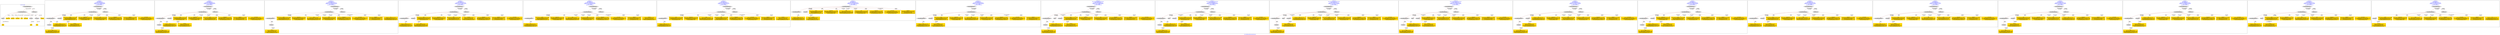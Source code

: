 digraph n0 {
fontcolor="blue"
remincross="true"
label="s14-s-california-african-american.json"
subgraph cluster_0 {
label="1-correct model"
n2[style="filled",color="white",fillcolor="lightgray",label="CulturalHeritageObject1"];
n3[style="filled",color="white",fillcolor="lightgray",label="Person1"];
n4[shape="plaintext",style="filled",fillcolor="gold",label="dimensions"];
n5[shape="plaintext",style="filled",fillcolor="gold",label="technique"];
n6[shape="plaintext",style="filled",fillcolor="gold",label="provenance"];
n7[shape="plaintext",style="filled",fillcolor="gold",label="title"];
n8[shape="plaintext",style="filled",fillcolor="gold",label="accessionId"];
n9[style="filled",color="white",fillcolor="lightgray",label="Concept1"];
n10[style="filled",color="white",fillcolor="lightgray",label="Document1"];
n11[shape="plaintext",style="filled",fillcolor="gold",label="artist"];
n12[style="filled",color="white",fillcolor="lightgray",label="EuropeanaAggregation1"];
n13[style="filled",color="white",fillcolor="lightgray",label="WebResource1"];
n14[shape="plaintext",style="filled",fillcolor="gold",label="imageUrl"];
n15[shape="plaintext",style="filled",fillcolor="gold",label="type"];
n16[shape="plaintext",style="filled",fillcolor="gold",label="url"];
}
subgraph cluster_1 {
label="candidate 0\nlink coherence:1.0\nnode coherence:1.0\nconfidence:0.5071160948285628\nmapping score:0.576446105683595\ncost:13.99989\n-precision:0.43-recall:0.43"
n18[style="filled",color="white",fillcolor="lightgray",label="CulturalHeritageObject1"];
n19[style="filled",color="white",fillcolor="lightgray",label="CulturalHeritageObject2"];
n20[style="filled",color="white",fillcolor="lightgray",label="Document1"];
n21[style="filled",color="white",fillcolor="lightgray",label="Document2"];
n22[style="filled",color="white",fillcolor="lightgray",label="EuropeanaAggregation1"];
n23[style="filled",color="white",fillcolor="lightgray",label="WebResource1"];
n24[shape="plaintext",style="filled",fillcolor="gold",label="imageUrl\n[WebResource,classLink,0.58]\n[Document,classLink,0.405]\n[CulturalHeritageObject,description,0.012]\n[Person,nameOfThePerson,0.002]"];
n25[shape="plaintext",style="filled",fillcolor="gold",label="artist\n[CulturalHeritageObject,description,0.386]\n[CulturalHeritageObject,title,0.235]\n[Person,nameOfThePerson,0.203]\n[CulturalHeritageObject,provenance,0.176]"];
n26[shape="plaintext",style="filled",fillcolor="gold",label="provenance\n[CulturalHeritageObject,provenance,0.707]\n[CulturalHeritageObject,description,0.144]\n[CulturalHeritageObject,title,0.1]\n[Concept,prefLabel,0.049]"];
n27[shape="plaintext",style="filled",fillcolor="gold",label="url\n[WebResource,classLink,0.514]\n[CulturalHeritageObject,extent,0.219]\n[CulturalHeritageObject,description,0.163]\n[CulturalHeritageObject,title,0.105]"];
n28[shape="plaintext",style="filled",fillcolor="gold",label="accessionId\n[WebResource,classLink,0.941]\n[CulturalHeritageObject,accessionNumber,0.044]\n[CulturalHeritageObject,title,0.009]\n[Document,classLink,0.006]"];
n29[shape="plaintext",style="filled",fillcolor="gold",label="title\n[CulturalHeritageObject,description,0.495]\n[CulturalHeritageObject,title,0.303]\n[CulturalHeritageObject,provenance,0.106]\n[Concept,prefLabel,0.097]"];
n30[shape="plaintext",style="filled",fillcolor="gold",label="dimensions\n[CulturalHeritageObject,extent,0.692]\n[CulturalHeritageObject,description,0.174]\n[CulturalHeritageObject,provenance,0.084]\n[CulturalHeritageObject,title,0.05]"];
n31[shape="plaintext",style="filled",fillcolor="gold",label="type\n[Document,classLink,0.331]\n[CulturalHeritageObject,rightsHolder,0.293]\n[CulturalHeritageObject,provenance,0.205]\n[Person,biographicalInformation,0.172]"];
n32[shape="plaintext",style="filled",fillcolor="gold",label="technique\n[CulturalHeritageObject,medium,0.653]\n[CulturalHeritageObject,description,0.17]\n[Concept,prefLabel,0.09]\n[CulturalHeritageObject,provenance,0.087]"];
}
subgraph cluster_2 {
label="candidate 1\nlink coherence:1.0\nnode coherence:1.0\nconfidence:0.5026446943531295\nmapping score:0.5749556388584506\ncost:13.99989\n-precision:0.5-recall:0.5"
n34[style="filled",color="white",fillcolor="lightgray",label="CulturalHeritageObject1"];
n35[style="filled",color="white",fillcolor="lightgray",label="CulturalHeritageObject2"];
n36[style="filled",color="white",fillcolor="lightgray",label="Document1"];
n37[style="filled",color="white",fillcolor="lightgray",label="Document2"];
n38[style="filled",color="white",fillcolor="lightgray",label="EuropeanaAggregation1"];
n39[style="filled",color="white",fillcolor="lightgray",label="WebResource1"];
n40[shape="plaintext",style="filled",fillcolor="gold",label="imageUrl\n[WebResource,classLink,0.58]\n[Document,classLink,0.405]\n[CulturalHeritageObject,description,0.012]\n[Person,nameOfThePerson,0.002]"];
n41[shape="plaintext",style="filled",fillcolor="gold",label="title\n[CulturalHeritageObject,description,0.495]\n[CulturalHeritageObject,title,0.303]\n[CulturalHeritageObject,provenance,0.106]\n[Concept,prefLabel,0.097]"];
n42[shape="plaintext",style="filled",fillcolor="gold",label="provenance\n[CulturalHeritageObject,provenance,0.707]\n[CulturalHeritageObject,description,0.144]\n[CulturalHeritageObject,title,0.1]\n[Concept,prefLabel,0.049]"];
n43[shape="plaintext",style="filled",fillcolor="gold",label="url\n[WebResource,classLink,0.514]\n[CulturalHeritageObject,extent,0.219]\n[CulturalHeritageObject,description,0.163]\n[CulturalHeritageObject,title,0.105]"];
n44[shape="plaintext",style="filled",fillcolor="gold",label="accessionId\n[WebResource,classLink,0.941]\n[CulturalHeritageObject,accessionNumber,0.044]\n[CulturalHeritageObject,title,0.009]\n[Document,classLink,0.006]"];
n45[shape="plaintext",style="filled",fillcolor="gold",label="artist\n[CulturalHeritageObject,description,0.386]\n[CulturalHeritageObject,title,0.235]\n[Person,nameOfThePerson,0.203]\n[CulturalHeritageObject,provenance,0.176]"];
n46[shape="plaintext",style="filled",fillcolor="gold",label="dimensions\n[CulturalHeritageObject,extent,0.692]\n[CulturalHeritageObject,description,0.174]\n[CulturalHeritageObject,provenance,0.084]\n[CulturalHeritageObject,title,0.05]"];
n47[shape="plaintext",style="filled",fillcolor="gold",label="type\n[Document,classLink,0.331]\n[CulturalHeritageObject,rightsHolder,0.293]\n[CulturalHeritageObject,provenance,0.205]\n[Person,biographicalInformation,0.172]"];
n48[shape="plaintext",style="filled",fillcolor="gold",label="technique\n[CulturalHeritageObject,medium,0.653]\n[CulturalHeritageObject,description,0.17]\n[Concept,prefLabel,0.09]\n[CulturalHeritageObject,provenance,0.087]"];
}
subgraph cluster_3 {
label="candidate 10\nlink coherence:1.0\nnode coherence:1.0\nconfidence:0.43888124216940316\nmapping score:0.5907381918342455\ncost:12.99989\n-precision:0.46-recall:0.43"
n50[style="filled",color="white",fillcolor="lightgray",label="CulturalHeritageObject1"];
n51[style="filled",color="white",fillcolor="lightgray",label="CulturalHeritageObject2"];
n52[style="filled",color="white",fillcolor="lightgray",label="Document2"];
n53[style="filled",color="white",fillcolor="lightgray",label="EuropeanaAggregation1"];
n54[style="filled",color="white",fillcolor="lightgray",label="WebResource1"];
n55[shape="plaintext",style="filled",fillcolor="gold",label="artist\n[CulturalHeritageObject,description,0.386]\n[CulturalHeritageObject,title,0.235]\n[Person,nameOfThePerson,0.203]\n[CulturalHeritageObject,provenance,0.176]"];
n56[shape="plaintext",style="filled",fillcolor="gold",label="provenance\n[CulturalHeritageObject,provenance,0.707]\n[CulturalHeritageObject,description,0.144]\n[CulturalHeritageObject,title,0.1]\n[Concept,prefLabel,0.049]"];
n57[shape="plaintext",style="filled",fillcolor="gold",label="type\n[Document,classLink,0.331]\n[CulturalHeritageObject,rightsHolder,0.293]\n[CulturalHeritageObject,provenance,0.205]\n[Person,biographicalInformation,0.172]"];
n58[shape="plaintext",style="filled",fillcolor="gold",label="url\n[WebResource,classLink,0.514]\n[CulturalHeritageObject,extent,0.219]\n[CulturalHeritageObject,description,0.163]\n[CulturalHeritageObject,title,0.105]"];
n59[shape="plaintext",style="filled",fillcolor="gold",label="title\n[CulturalHeritageObject,description,0.495]\n[CulturalHeritageObject,title,0.303]\n[CulturalHeritageObject,provenance,0.106]\n[Concept,prefLabel,0.097]"];
n60[shape="plaintext",style="filled",fillcolor="gold",label="imageUrl\n[WebResource,classLink,0.58]\n[Document,classLink,0.405]\n[CulturalHeritageObject,description,0.012]\n[Person,nameOfThePerson,0.002]"];
n61[shape="plaintext",style="filled",fillcolor="gold",label="dimensions\n[CulturalHeritageObject,extent,0.692]\n[CulturalHeritageObject,description,0.174]\n[CulturalHeritageObject,provenance,0.084]\n[CulturalHeritageObject,title,0.05]"];
n62[shape="plaintext",style="filled",fillcolor="gold",label="accessionId\n[WebResource,classLink,0.941]\n[CulturalHeritageObject,accessionNumber,0.044]\n[CulturalHeritageObject,title,0.009]\n[Document,classLink,0.006]"];
n63[shape="plaintext",style="filled",fillcolor="gold",label="technique\n[CulturalHeritageObject,medium,0.653]\n[CulturalHeritageObject,description,0.17]\n[Concept,prefLabel,0.09]\n[CulturalHeritageObject,provenance,0.087]"];
}
subgraph cluster_4 {
label="candidate 11\nlink coherence:1.0\nnode coherence:1.0\nconfidence:0.4355793534260026\nmapping score:0.5711190437345935\ncost:12.99989\n-precision:0.54-recall:0.5"
n65[style="filled",color="white",fillcolor="lightgray",label="CulturalHeritageObject1"];
n66[style="filled",color="white",fillcolor="lightgray",label="CulturalHeritageObject2"];
n67[style="filled",color="white",fillcolor="lightgray",label="Document1"];
n68[style="filled",color="white",fillcolor="lightgray",label="EuropeanaAggregation1"];
n69[style="filled",color="white",fillcolor="lightgray",label="WebResource1"];
n70[shape="plaintext",style="filled",fillcolor="gold",label="title\n[CulturalHeritageObject,description,0.495]\n[CulturalHeritageObject,title,0.303]\n[CulturalHeritageObject,provenance,0.106]\n[Concept,prefLabel,0.097]"];
n71[shape="plaintext",style="filled",fillcolor="gold",label="type\n[Document,classLink,0.331]\n[CulturalHeritageObject,rightsHolder,0.293]\n[CulturalHeritageObject,provenance,0.205]\n[Person,biographicalInformation,0.172]"];
n72[shape="plaintext",style="filled",fillcolor="gold",label="provenance\n[CulturalHeritageObject,provenance,0.707]\n[CulturalHeritageObject,description,0.144]\n[CulturalHeritageObject,title,0.1]\n[Concept,prefLabel,0.049]"];
n73[shape="plaintext",style="filled",fillcolor="gold",label="artist\n[CulturalHeritageObject,description,0.386]\n[CulturalHeritageObject,title,0.235]\n[Person,nameOfThePerson,0.203]\n[CulturalHeritageObject,provenance,0.176]"];
n74[shape="plaintext",style="filled",fillcolor="gold",label="url\n[WebResource,classLink,0.514]\n[CulturalHeritageObject,extent,0.219]\n[CulturalHeritageObject,description,0.163]\n[CulturalHeritageObject,title,0.105]"];
n75[shape="plaintext",style="filled",fillcolor="gold",label="accessionId\n[WebResource,classLink,0.941]\n[CulturalHeritageObject,accessionNumber,0.044]\n[CulturalHeritageObject,title,0.009]\n[Document,classLink,0.006]"];
n76[shape="plaintext",style="filled",fillcolor="gold",label="imageUrl\n[WebResource,classLink,0.58]\n[Document,classLink,0.405]\n[CulturalHeritageObject,description,0.012]\n[Person,nameOfThePerson,0.002]"];
n77[shape="plaintext",style="filled",fillcolor="gold",label="dimensions\n[CulturalHeritageObject,extent,0.692]\n[CulturalHeritageObject,description,0.174]\n[CulturalHeritageObject,provenance,0.084]\n[CulturalHeritageObject,title,0.05]"];
n78[shape="plaintext",style="filled",fillcolor="gold",label="technique\n[CulturalHeritageObject,medium,0.653]\n[CulturalHeritageObject,description,0.17]\n[Concept,prefLabel,0.09]\n[CulturalHeritageObject,provenance,0.087]"];
}
subgraph cluster_5 {
label="candidate 12\nlink coherence:1.0\nnode coherence:1.0\nconfidence:0.4128814861594629\nmapping score:0.5820716064975987\ncost:11.99989\n-precision:0.58-recall:0.5"
n80[style="filled",color="white",fillcolor="lightgray",label="CulturalHeritageObject1"];
n81[style="filled",color="white",fillcolor="lightgray",label="CulturalHeritageObject2"];
n82[style="filled",color="white",fillcolor="lightgray",label="EuropeanaAggregation1"];
n83[style="filled",color="white",fillcolor="lightgray",label="WebResource1"];
n84[shape="plaintext",style="filled",fillcolor="gold",label="artist\n[CulturalHeritageObject,description,0.386]\n[CulturalHeritageObject,title,0.235]\n[Person,nameOfThePerson,0.203]\n[CulturalHeritageObject,provenance,0.176]"];
n85[shape="plaintext",style="filled",fillcolor="gold",label="provenance\n[CulturalHeritageObject,provenance,0.707]\n[CulturalHeritageObject,description,0.144]\n[CulturalHeritageObject,title,0.1]\n[Concept,prefLabel,0.049]"];
n86[shape="plaintext",style="filled",fillcolor="gold",label="type\n[Document,classLink,0.331]\n[CulturalHeritageObject,rightsHolder,0.293]\n[CulturalHeritageObject,provenance,0.205]\n[Person,biographicalInformation,0.172]"];
n87[shape="plaintext",style="filled",fillcolor="gold",label="url\n[WebResource,classLink,0.514]\n[CulturalHeritageObject,extent,0.219]\n[CulturalHeritageObject,description,0.163]\n[CulturalHeritageObject,title,0.105]"];
n88[shape="plaintext",style="filled",fillcolor="gold",label="imageUrl\n[WebResource,classLink,0.58]\n[Document,classLink,0.405]\n[CulturalHeritageObject,description,0.012]\n[Person,nameOfThePerson,0.002]"];
n89[shape="plaintext",style="filled",fillcolor="gold",label="title\n[CulturalHeritageObject,description,0.495]\n[CulturalHeritageObject,title,0.303]\n[CulturalHeritageObject,provenance,0.106]\n[Concept,prefLabel,0.097]"];
n90[shape="plaintext",style="filled",fillcolor="gold",label="dimensions\n[CulturalHeritageObject,extent,0.692]\n[CulturalHeritageObject,description,0.174]\n[CulturalHeritageObject,provenance,0.084]\n[CulturalHeritageObject,title,0.05]"];
n91[shape="plaintext",style="filled",fillcolor="gold",label="accessionId\n[WebResource,classLink,0.941]\n[CulturalHeritageObject,accessionNumber,0.044]\n[CulturalHeritageObject,title,0.009]\n[Document,classLink,0.006]"];
n92[shape="plaintext",style="filled",fillcolor="gold",label="technique\n[CulturalHeritageObject,medium,0.653]\n[CulturalHeritageObject,description,0.17]\n[Concept,prefLabel,0.09]\n[CulturalHeritageObject,provenance,0.087]"];
}
subgraph cluster_6 {
label="candidate 13\nlink coherence:1.0\nnode coherence:1.0\nconfidence:0.4084100856840297\nmapping score:0.5805811396724543\ncost:11.99989\n-precision:0.67-recall:0.57"
n94[style="filled",color="white",fillcolor="lightgray",label="CulturalHeritageObject1"];
n95[style="filled",color="white",fillcolor="lightgray",label="CulturalHeritageObject2"];
n96[style="filled",color="white",fillcolor="lightgray",label="EuropeanaAggregation1"];
n97[style="filled",color="white",fillcolor="lightgray",label="WebResource1"];
n98[shape="plaintext",style="filled",fillcolor="gold",label="title\n[CulturalHeritageObject,description,0.495]\n[CulturalHeritageObject,title,0.303]\n[CulturalHeritageObject,provenance,0.106]\n[Concept,prefLabel,0.097]"];
n99[shape="plaintext",style="filled",fillcolor="gold",label="provenance\n[CulturalHeritageObject,provenance,0.707]\n[CulturalHeritageObject,description,0.144]\n[CulturalHeritageObject,title,0.1]\n[Concept,prefLabel,0.049]"];
n100[shape="plaintext",style="filled",fillcolor="gold",label="type\n[Document,classLink,0.331]\n[CulturalHeritageObject,rightsHolder,0.293]\n[CulturalHeritageObject,provenance,0.205]\n[Person,biographicalInformation,0.172]"];
n101[shape="plaintext",style="filled",fillcolor="gold",label="url\n[WebResource,classLink,0.514]\n[CulturalHeritageObject,extent,0.219]\n[CulturalHeritageObject,description,0.163]\n[CulturalHeritageObject,title,0.105]"];
n102[shape="plaintext",style="filled",fillcolor="gold",label="imageUrl\n[WebResource,classLink,0.58]\n[Document,classLink,0.405]\n[CulturalHeritageObject,description,0.012]\n[Person,nameOfThePerson,0.002]"];
n103[shape="plaintext",style="filled",fillcolor="gold",label="artist\n[CulturalHeritageObject,description,0.386]\n[CulturalHeritageObject,title,0.235]\n[Person,nameOfThePerson,0.203]\n[CulturalHeritageObject,provenance,0.176]"];
n104[shape="plaintext",style="filled",fillcolor="gold",label="dimensions\n[CulturalHeritageObject,extent,0.692]\n[CulturalHeritageObject,description,0.174]\n[CulturalHeritageObject,provenance,0.084]\n[CulturalHeritageObject,title,0.05]"];
n105[shape="plaintext",style="filled",fillcolor="gold",label="accessionId\n[WebResource,classLink,0.941]\n[CulturalHeritageObject,accessionNumber,0.044]\n[CulturalHeritageObject,title,0.009]\n[Document,classLink,0.006]"];
n106[shape="plaintext",style="filled",fillcolor="gold",label="technique\n[CulturalHeritageObject,medium,0.653]\n[CulturalHeritageObject,description,0.17]\n[Concept,prefLabel,0.09]\n[CulturalHeritageObject,provenance,0.087]"];
}
subgraph cluster_7 {
label="candidate 14\nlink coherence:1.0\nnode coherence:1.0\nconfidence:0.39345199159530037\nmapping score:0.5755951083095445\ncost:10.99999\n-precision:0.45-recall:0.36"
n108[style="filled",color="white",fillcolor="lightgray",label="CulturalHeritageObject1"];
n109[style="filled",color="white",fillcolor="lightgray",label="CulturalHeritageObject2"];
n110[style="filled",color="white",fillcolor="lightgray",label="Document1"];
n111[shape="plaintext",style="filled",fillcolor="gold",label="imageUrl\n[WebResource,classLink,0.58]\n[Document,classLink,0.405]\n[CulturalHeritageObject,description,0.012]\n[Person,nameOfThePerson,0.002]"];
n112[shape="plaintext",style="filled",fillcolor="gold",label="artist\n[CulturalHeritageObject,description,0.386]\n[CulturalHeritageObject,title,0.235]\n[Person,nameOfThePerson,0.203]\n[CulturalHeritageObject,provenance,0.176]"];
n113[shape="plaintext",style="filled",fillcolor="gold",label="provenance\n[CulturalHeritageObject,provenance,0.707]\n[CulturalHeritageObject,description,0.144]\n[CulturalHeritageObject,title,0.1]\n[Concept,prefLabel,0.049]"];
n114[shape="plaintext",style="filled",fillcolor="gold",label="type\n[Document,classLink,0.331]\n[CulturalHeritageObject,rightsHolder,0.293]\n[CulturalHeritageObject,provenance,0.205]\n[Person,biographicalInformation,0.172]"];
n115[shape="plaintext",style="filled",fillcolor="gold",label="url\n[WebResource,classLink,0.514]\n[CulturalHeritageObject,extent,0.219]\n[CulturalHeritageObject,description,0.163]\n[CulturalHeritageObject,title,0.105]"];
n116[shape="plaintext",style="filled",fillcolor="gold",label="title\n[CulturalHeritageObject,description,0.495]\n[CulturalHeritageObject,title,0.303]\n[CulturalHeritageObject,provenance,0.106]\n[Concept,prefLabel,0.097]"];
n117[shape="plaintext",style="filled",fillcolor="gold",label="dimensions\n[CulturalHeritageObject,extent,0.692]\n[CulturalHeritageObject,description,0.174]\n[CulturalHeritageObject,provenance,0.084]\n[CulturalHeritageObject,title,0.05]"];
n118[shape="plaintext",style="filled",fillcolor="gold",label="accessionId\n[WebResource,classLink,0.941]\n[CulturalHeritageObject,accessionNumber,0.044]\n[CulturalHeritageObject,title,0.009]\n[Document,classLink,0.006]"];
n119[shape="plaintext",style="filled",fillcolor="gold",label="technique\n[CulturalHeritageObject,medium,0.653]\n[CulturalHeritageObject,description,0.17]\n[Concept,prefLabel,0.09]\n[CulturalHeritageObject,provenance,0.087]"];
}
subgraph cluster_8 {
label="candidate 15\nlink coherence:1.0\nnode coherence:1.0\nconfidence:0.39345199159530037\nmapping score:0.5755951083095445\ncost:11.99994\n-precision:0.5-recall:0.43"
n121[style="filled",color="white",fillcolor="lightgray",label="CulturalHeritageObject1"];
n122[style="filled",color="white",fillcolor="lightgray",label="CulturalHeritageObject2"];
n123[style="filled",color="white",fillcolor="lightgray",label="Document1"];
n124[style="filled",color="white",fillcolor="lightgray",label="EuropeanaAggregation1"];
n125[shape="plaintext",style="filled",fillcolor="gold",label="imageUrl\n[WebResource,classLink,0.58]\n[Document,classLink,0.405]\n[CulturalHeritageObject,description,0.012]\n[Person,nameOfThePerson,0.002]"];
n126[shape="plaintext",style="filled",fillcolor="gold",label="artist\n[CulturalHeritageObject,description,0.386]\n[CulturalHeritageObject,title,0.235]\n[Person,nameOfThePerson,0.203]\n[CulturalHeritageObject,provenance,0.176]"];
n127[shape="plaintext",style="filled",fillcolor="gold",label="provenance\n[CulturalHeritageObject,provenance,0.707]\n[CulturalHeritageObject,description,0.144]\n[CulturalHeritageObject,title,0.1]\n[Concept,prefLabel,0.049]"];
n128[shape="plaintext",style="filled",fillcolor="gold",label="type\n[Document,classLink,0.331]\n[CulturalHeritageObject,rightsHolder,0.293]\n[CulturalHeritageObject,provenance,0.205]\n[Person,biographicalInformation,0.172]"];
n129[shape="plaintext",style="filled",fillcolor="gold",label="url\n[WebResource,classLink,0.514]\n[CulturalHeritageObject,extent,0.219]\n[CulturalHeritageObject,description,0.163]\n[CulturalHeritageObject,title,0.105]"];
n130[shape="plaintext",style="filled",fillcolor="gold",label="title\n[CulturalHeritageObject,description,0.495]\n[CulturalHeritageObject,title,0.303]\n[CulturalHeritageObject,provenance,0.106]\n[Concept,prefLabel,0.097]"];
n131[shape="plaintext",style="filled",fillcolor="gold",label="dimensions\n[CulturalHeritageObject,extent,0.692]\n[CulturalHeritageObject,description,0.174]\n[CulturalHeritageObject,provenance,0.084]\n[CulturalHeritageObject,title,0.05]"];
n132[shape="plaintext",style="filled",fillcolor="gold",label="accessionId\n[WebResource,classLink,0.941]\n[CulturalHeritageObject,accessionNumber,0.044]\n[CulturalHeritageObject,title,0.009]\n[Document,classLink,0.006]"];
n133[shape="plaintext",style="filled",fillcolor="gold",label="technique\n[CulturalHeritageObject,medium,0.653]\n[CulturalHeritageObject,description,0.17]\n[Concept,prefLabel,0.09]\n[CulturalHeritageObject,provenance,0.087]"];
}
subgraph cluster_9 {
label="candidate 16\nlink coherence:0.9333333333333333\nnode coherence:1.0\nconfidence:0.5071160948285628\nmapping score:0.576446105683595\ncost:14.99989\n-precision:0.4-recall:0.43"
n135[style="filled",color="white",fillcolor="lightgray",label="CulturalHeritageObject1"];
n136[style="filled",color="white",fillcolor="lightgray",label="CulturalHeritageObject2"];
n137[style="filled",color="white",fillcolor="lightgray",label="Place1"];
n138[style="filled",color="white",fillcolor="lightgray",label="Document1"];
n139[style="filled",color="white",fillcolor="lightgray",label="Document2"];
n140[style="filled",color="white",fillcolor="lightgray",label="EuropeanaAggregation1"];
n141[style="filled",color="white",fillcolor="lightgray",label="WebResource1"];
n142[shape="plaintext",style="filled",fillcolor="gold",label="imageUrl\n[WebResource,classLink,0.58]\n[Document,classLink,0.405]\n[CulturalHeritageObject,description,0.012]\n[Person,nameOfThePerson,0.002]"];
n143[shape="plaintext",style="filled",fillcolor="gold",label="artist\n[CulturalHeritageObject,description,0.386]\n[CulturalHeritageObject,title,0.235]\n[Person,nameOfThePerson,0.203]\n[CulturalHeritageObject,provenance,0.176]"];
n144[shape="plaintext",style="filled",fillcolor="gold",label="provenance\n[CulturalHeritageObject,provenance,0.707]\n[CulturalHeritageObject,description,0.144]\n[CulturalHeritageObject,title,0.1]\n[Concept,prefLabel,0.049]"];
n145[shape="plaintext",style="filled",fillcolor="gold",label="url\n[WebResource,classLink,0.514]\n[CulturalHeritageObject,extent,0.219]\n[CulturalHeritageObject,description,0.163]\n[CulturalHeritageObject,title,0.105]"];
n146[shape="plaintext",style="filled",fillcolor="gold",label="accessionId\n[WebResource,classLink,0.941]\n[CulturalHeritageObject,accessionNumber,0.044]\n[CulturalHeritageObject,title,0.009]\n[Document,classLink,0.006]"];
n147[shape="plaintext",style="filled",fillcolor="gold",label="title\n[CulturalHeritageObject,description,0.495]\n[CulturalHeritageObject,title,0.303]\n[CulturalHeritageObject,provenance,0.106]\n[Concept,prefLabel,0.097]"];
n148[shape="plaintext",style="filled",fillcolor="gold",label="dimensions\n[CulturalHeritageObject,extent,0.692]\n[CulturalHeritageObject,description,0.174]\n[CulturalHeritageObject,provenance,0.084]\n[CulturalHeritageObject,title,0.05]"];
n149[shape="plaintext",style="filled",fillcolor="gold",label="type\n[Document,classLink,0.331]\n[CulturalHeritageObject,rightsHolder,0.293]\n[CulturalHeritageObject,provenance,0.205]\n[Person,biographicalInformation,0.172]"];
n150[shape="plaintext",style="filled",fillcolor="gold",label="technique\n[CulturalHeritageObject,medium,0.653]\n[CulturalHeritageObject,description,0.17]\n[Concept,prefLabel,0.09]\n[CulturalHeritageObject,provenance,0.087]"];
}
subgraph cluster_10 {
label="candidate 17\nlink coherence:0.9333333333333333\nnode coherence:1.0\nconfidence:0.5026446943531295\nmapping score:0.5749556388584506\ncost:14.99989\n-precision:0.47-recall:0.5"
n152[style="filled",color="white",fillcolor="lightgray",label="CulturalHeritageObject1"];
n153[style="filled",color="white",fillcolor="lightgray",label="CulturalHeritageObject2"];
n154[style="filled",color="white",fillcolor="lightgray",label="Place1"];
n155[style="filled",color="white",fillcolor="lightgray",label="Document1"];
n156[style="filled",color="white",fillcolor="lightgray",label="Document2"];
n157[style="filled",color="white",fillcolor="lightgray",label="EuropeanaAggregation1"];
n158[style="filled",color="white",fillcolor="lightgray",label="WebResource1"];
n159[shape="plaintext",style="filled",fillcolor="gold",label="imageUrl\n[WebResource,classLink,0.58]\n[Document,classLink,0.405]\n[CulturalHeritageObject,description,0.012]\n[Person,nameOfThePerson,0.002]"];
n160[shape="plaintext",style="filled",fillcolor="gold",label="title\n[CulturalHeritageObject,description,0.495]\n[CulturalHeritageObject,title,0.303]\n[CulturalHeritageObject,provenance,0.106]\n[Concept,prefLabel,0.097]"];
n161[shape="plaintext",style="filled",fillcolor="gold",label="provenance\n[CulturalHeritageObject,provenance,0.707]\n[CulturalHeritageObject,description,0.144]\n[CulturalHeritageObject,title,0.1]\n[Concept,prefLabel,0.049]"];
n162[shape="plaintext",style="filled",fillcolor="gold",label="url\n[WebResource,classLink,0.514]\n[CulturalHeritageObject,extent,0.219]\n[CulturalHeritageObject,description,0.163]\n[CulturalHeritageObject,title,0.105]"];
n163[shape="plaintext",style="filled",fillcolor="gold",label="accessionId\n[WebResource,classLink,0.941]\n[CulturalHeritageObject,accessionNumber,0.044]\n[CulturalHeritageObject,title,0.009]\n[Document,classLink,0.006]"];
n164[shape="plaintext",style="filled",fillcolor="gold",label="artist\n[CulturalHeritageObject,description,0.386]\n[CulturalHeritageObject,title,0.235]\n[Person,nameOfThePerson,0.203]\n[CulturalHeritageObject,provenance,0.176]"];
n165[shape="plaintext",style="filled",fillcolor="gold",label="dimensions\n[CulturalHeritageObject,extent,0.692]\n[CulturalHeritageObject,description,0.174]\n[CulturalHeritageObject,provenance,0.084]\n[CulturalHeritageObject,title,0.05]"];
n166[shape="plaintext",style="filled",fillcolor="gold",label="type\n[Document,classLink,0.331]\n[CulturalHeritageObject,rightsHolder,0.293]\n[CulturalHeritageObject,provenance,0.205]\n[Person,biographicalInformation,0.172]"];
n167[shape="plaintext",style="filled",fillcolor="gold",label="technique\n[CulturalHeritageObject,medium,0.653]\n[CulturalHeritageObject,description,0.17]\n[Concept,prefLabel,0.09]\n[CulturalHeritageObject,provenance,0.087]"];
}
subgraph cluster_11 {
label="candidate 18\nlink coherence:0.9333333333333333\nnode coherence:1.0\nconfidence:0.5004954373628483\nmapping score:0.5927577383802087\ncost:14.99989\n-precision:0.4-recall:0.43"
n169[style="filled",color="white",fillcolor="lightgray",label="CulturalHeritageObject1"];
n170[style="filled",color="white",fillcolor="lightgray",label="CulturalHeritageObject2"];
n171[style="filled",color="white",fillcolor="lightgray",label="Place1"];
n172[style="filled",color="white",fillcolor="lightgray",label="Document1"];
n173[style="filled",color="white",fillcolor="lightgray",label="Document2"];
n174[style="filled",color="white",fillcolor="lightgray",label="EuropeanaAggregation1"];
n175[style="filled",color="white",fillcolor="lightgray",label="WebResource1"];
n176[shape="plaintext",style="filled",fillcolor="gold",label="url\n[WebResource,classLink,0.514]\n[CulturalHeritageObject,extent,0.219]\n[CulturalHeritageObject,description,0.163]\n[CulturalHeritageObject,title,0.105]"];
n177[shape="plaintext",style="filled",fillcolor="gold",label="imageUrl\n[WebResource,classLink,0.58]\n[Document,classLink,0.405]\n[CulturalHeritageObject,description,0.012]\n[Person,nameOfThePerson,0.002]"];
n178[shape="plaintext",style="filled",fillcolor="gold",label="provenance\n[CulturalHeritageObject,provenance,0.707]\n[CulturalHeritageObject,description,0.144]\n[CulturalHeritageObject,title,0.1]\n[Concept,prefLabel,0.049]"];
n179[shape="plaintext",style="filled",fillcolor="gold",label="artist\n[CulturalHeritageObject,description,0.386]\n[CulturalHeritageObject,title,0.235]\n[Person,nameOfThePerson,0.203]\n[CulturalHeritageObject,provenance,0.176]"];
n180[shape="plaintext",style="filled",fillcolor="gold",label="accessionId\n[WebResource,classLink,0.941]\n[CulturalHeritageObject,accessionNumber,0.044]\n[CulturalHeritageObject,title,0.009]\n[Document,classLink,0.006]"];
n181[shape="plaintext",style="filled",fillcolor="gold",label="title\n[CulturalHeritageObject,description,0.495]\n[CulturalHeritageObject,title,0.303]\n[CulturalHeritageObject,provenance,0.106]\n[Concept,prefLabel,0.097]"];
n182[shape="plaintext",style="filled",fillcolor="gold",label="dimensions\n[CulturalHeritageObject,extent,0.692]\n[CulturalHeritageObject,description,0.174]\n[CulturalHeritageObject,provenance,0.084]\n[CulturalHeritageObject,title,0.05]"];
n183[shape="plaintext",style="filled",fillcolor="gold",label="type\n[Document,classLink,0.331]\n[CulturalHeritageObject,rightsHolder,0.293]\n[CulturalHeritageObject,provenance,0.205]\n[Person,biographicalInformation,0.172]"];
n184[shape="plaintext",style="filled",fillcolor="gold",label="technique\n[CulturalHeritageObject,medium,0.653]\n[CulturalHeritageObject,description,0.17]\n[Concept,prefLabel,0.09]\n[CulturalHeritageObject,provenance,0.087]"];
}
subgraph cluster_12 {
label="candidate 19\nlink coherence:0.9333333333333333\nnode coherence:1.0\nconfidence:0.5004954373628483\nmapping score:0.5742392198616901\ncost:14.99989\n-precision:0.4-recall:0.43"
n186[style="filled",color="white",fillcolor="lightgray",label="CulturalHeritageObject1"];
n187[style="filled",color="white",fillcolor="lightgray",label="CulturalHeritageObject2"];
n188[style="filled",color="white",fillcolor="lightgray",label="Place1"];
n189[style="filled",color="white",fillcolor="lightgray",label="Document1"];
n190[style="filled",color="white",fillcolor="lightgray",label="Document2"];
n191[style="filled",color="white",fillcolor="lightgray",label="EuropeanaAggregation1"];
n192[style="filled",color="white",fillcolor="lightgray",label="WebResource1"];
n193[shape="plaintext",style="filled",fillcolor="gold",label="imageUrl\n[WebResource,classLink,0.58]\n[Document,classLink,0.405]\n[CulturalHeritageObject,description,0.012]\n[Person,nameOfThePerson,0.002]"];
n194[shape="plaintext",style="filled",fillcolor="gold",label="provenance\n[CulturalHeritageObject,provenance,0.707]\n[CulturalHeritageObject,description,0.144]\n[CulturalHeritageObject,title,0.1]\n[Concept,prefLabel,0.049]"];
n195[shape="plaintext",style="filled",fillcolor="gold",label="artist\n[CulturalHeritageObject,description,0.386]\n[CulturalHeritageObject,title,0.235]\n[Person,nameOfThePerson,0.203]\n[CulturalHeritageObject,provenance,0.176]"];
n196[shape="plaintext",style="filled",fillcolor="gold",label="url\n[WebResource,classLink,0.514]\n[CulturalHeritageObject,extent,0.219]\n[CulturalHeritageObject,description,0.163]\n[CulturalHeritageObject,title,0.105]"];
n197[shape="plaintext",style="filled",fillcolor="gold",label="accessionId\n[WebResource,classLink,0.941]\n[CulturalHeritageObject,accessionNumber,0.044]\n[CulturalHeritageObject,title,0.009]\n[Document,classLink,0.006]"];
n198[shape="plaintext",style="filled",fillcolor="gold",label="title\n[CulturalHeritageObject,description,0.495]\n[CulturalHeritageObject,title,0.303]\n[CulturalHeritageObject,provenance,0.106]\n[Concept,prefLabel,0.097]"];
n199[shape="plaintext",style="filled",fillcolor="gold",label="dimensions\n[CulturalHeritageObject,extent,0.692]\n[CulturalHeritageObject,description,0.174]\n[CulturalHeritageObject,provenance,0.084]\n[CulturalHeritageObject,title,0.05]"];
n200[shape="plaintext",style="filled",fillcolor="gold",label="type\n[Document,classLink,0.331]\n[CulturalHeritageObject,rightsHolder,0.293]\n[CulturalHeritageObject,provenance,0.205]\n[Person,biographicalInformation,0.172]"];
n201[shape="plaintext",style="filled",fillcolor="gold",label="technique\n[CulturalHeritageObject,medium,0.653]\n[CulturalHeritageObject,description,0.17]\n[Concept,prefLabel,0.09]\n[CulturalHeritageObject,provenance,0.087]"];
}
subgraph cluster_13 {
label="candidate 2\nlink coherence:1.0\nnode coherence:1.0\nconfidence:0.5004954373628483\nmapping score:0.5927577383802087\ncost:13.99989\n-precision:0.43-recall:0.43"
n203[style="filled",color="white",fillcolor="lightgray",label="CulturalHeritageObject1"];
n204[style="filled",color="white",fillcolor="lightgray",label="CulturalHeritageObject2"];
n205[style="filled",color="white",fillcolor="lightgray",label="Document1"];
n206[style="filled",color="white",fillcolor="lightgray",label="Document2"];
n207[style="filled",color="white",fillcolor="lightgray",label="EuropeanaAggregation1"];
n208[style="filled",color="white",fillcolor="lightgray",label="WebResource1"];
n209[shape="plaintext",style="filled",fillcolor="gold",label="url\n[WebResource,classLink,0.514]\n[CulturalHeritageObject,extent,0.219]\n[CulturalHeritageObject,description,0.163]\n[CulturalHeritageObject,title,0.105]"];
n210[shape="plaintext",style="filled",fillcolor="gold",label="imageUrl\n[WebResource,classLink,0.58]\n[Document,classLink,0.405]\n[CulturalHeritageObject,description,0.012]\n[Person,nameOfThePerson,0.002]"];
n211[shape="plaintext",style="filled",fillcolor="gold",label="provenance\n[CulturalHeritageObject,provenance,0.707]\n[CulturalHeritageObject,description,0.144]\n[CulturalHeritageObject,title,0.1]\n[Concept,prefLabel,0.049]"];
n212[shape="plaintext",style="filled",fillcolor="gold",label="artist\n[CulturalHeritageObject,description,0.386]\n[CulturalHeritageObject,title,0.235]\n[Person,nameOfThePerson,0.203]\n[CulturalHeritageObject,provenance,0.176]"];
n213[shape="plaintext",style="filled",fillcolor="gold",label="accessionId\n[WebResource,classLink,0.941]\n[CulturalHeritageObject,accessionNumber,0.044]\n[CulturalHeritageObject,title,0.009]\n[Document,classLink,0.006]"];
n214[shape="plaintext",style="filled",fillcolor="gold",label="title\n[CulturalHeritageObject,description,0.495]\n[CulturalHeritageObject,title,0.303]\n[CulturalHeritageObject,provenance,0.106]\n[Concept,prefLabel,0.097]"];
n215[shape="plaintext",style="filled",fillcolor="gold",label="dimensions\n[CulturalHeritageObject,extent,0.692]\n[CulturalHeritageObject,description,0.174]\n[CulturalHeritageObject,provenance,0.084]\n[CulturalHeritageObject,title,0.05]"];
n216[shape="plaintext",style="filled",fillcolor="gold",label="type\n[Document,classLink,0.331]\n[CulturalHeritageObject,rightsHolder,0.293]\n[CulturalHeritageObject,provenance,0.205]\n[Person,biographicalInformation,0.172]"];
n217[shape="plaintext",style="filled",fillcolor="gold",label="technique\n[CulturalHeritageObject,medium,0.653]\n[CulturalHeritageObject,description,0.17]\n[Concept,prefLabel,0.09]\n[CulturalHeritageObject,provenance,0.087]"];
}
subgraph cluster_14 {
label="candidate 3\nlink coherence:1.0\nnode coherence:1.0\nconfidence:0.5004954373628483\nmapping score:0.5742392198616901\ncost:13.99989\n-precision:0.43-recall:0.43"
n219[style="filled",color="white",fillcolor="lightgray",label="CulturalHeritageObject1"];
n220[style="filled",color="white",fillcolor="lightgray",label="CulturalHeritageObject2"];
n221[style="filled",color="white",fillcolor="lightgray",label="Document1"];
n222[style="filled",color="white",fillcolor="lightgray",label="Document2"];
n223[style="filled",color="white",fillcolor="lightgray",label="EuropeanaAggregation1"];
n224[style="filled",color="white",fillcolor="lightgray",label="WebResource1"];
n225[shape="plaintext",style="filled",fillcolor="gold",label="imageUrl\n[WebResource,classLink,0.58]\n[Document,classLink,0.405]\n[CulturalHeritageObject,description,0.012]\n[Person,nameOfThePerson,0.002]"];
n226[shape="plaintext",style="filled",fillcolor="gold",label="provenance\n[CulturalHeritageObject,provenance,0.707]\n[CulturalHeritageObject,description,0.144]\n[CulturalHeritageObject,title,0.1]\n[Concept,prefLabel,0.049]"];
n227[shape="plaintext",style="filled",fillcolor="gold",label="artist\n[CulturalHeritageObject,description,0.386]\n[CulturalHeritageObject,title,0.235]\n[Person,nameOfThePerson,0.203]\n[CulturalHeritageObject,provenance,0.176]"];
n228[shape="plaintext",style="filled",fillcolor="gold",label="url\n[WebResource,classLink,0.514]\n[CulturalHeritageObject,extent,0.219]\n[CulturalHeritageObject,description,0.163]\n[CulturalHeritageObject,title,0.105]"];
n229[shape="plaintext",style="filled",fillcolor="gold",label="accessionId\n[WebResource,classLink,0.941]\n[CulturalHeritageObject,accessionNumber,0.044]\n[CulturalHeritageObject,title,0.009]\n[Document,classLink,0.006]"];
n230[shape="plaintext",style="filled",fillcolor="gold",label="title\n[CulturalHeritageObject,description,0.495]\n[CulturalHeritageObject,title,0.303]\n[CulturalHeritageObject,provenance,0.106]\n[Concept,prefLabel,0.097]"];
n231[shape="plaintext",style="filled",fillcolor="gold",label="dimensions\n[CulturalHeritageObject,extent,0.692]\n[CulturalHeritageObject,description,0.174]\n[CulturalHeritageObject,provenance,0.084]\n[CulturalHeritageObject,title,0.05]"];
n232[shape="plaintext",style="filled",fillcolor="gold",label="type\n[Document,classLink,0.331]\n[CulturalHeritageObject,rightsHolder,0.293]\n[CulturalHeritageObject,provenance,0.205]\n[Person,biographicalInformation,0.172]"];
n233[shape="plaintext",style="filled",fillcolor="gold",label="technique\n[CulturalHeritageObject,medium,0.653]\n[CulturalHeritageObject,description,0.17]\n[Concept,prefLabel,0.09]\n[CulturalHeritageObject,provenance,0.087]"];
}
subgraph cluster_15 {
label="candidate 4\nlink coherence:1.0\nnode coherence:1.0\nconfidence:0.4930717860105856\nmapping score:0.5902831879294544\ncost:12.99989\n-precision:0.46-recall:0.43"
n235[style="filled",color="white",fillcolor="lightgray",label="CulturalHeritageObject1"];
n236[style="filled",color="white",fillcolor="lightgray",label="CulturalHeritageObject2"];
n237[style="filled",color="white",fillcolor="lightgray",label="Document1"];
n238[style="filled",color="white",fillcolor="lightgray",label="EuropeanaAggregation1"];
n239[style="filled",color="white",fillcolor="lightgray",label="WebResource1"];
n240[shape="plaintext",style="filled",fillcolor="gold",label="imageUrl\n[WebResource,classLink,0.58]\n[Document,classLink,0.405]\n[CulturalHeritageObject,description,0.012]\n[Person,nameOfThePerson,0.002]"];
n241[shape="plaintext",style="filled",fillcolor="gold",label="artist\n[CulturalHeritageObject,description,0.386]\n[CulturalHeritageObject,title,0.235]\n[Person,nameOfThePerson,0.203]\n[CulturalHeritageObject,provenance,0.176]"];
n242[shape="plaintext",style="filled",fillcolor="gold",label="provenance\n[CulturalHeritageObject,provenance,0.707]\n[CulturalHeritageObject,description,0.144]\n[CulturalHeritageObject,title,0.1]\n[Concept,prefLabel,0.049]"];
n243[shape="plaintext",style="filled",fillcolor="gold",label="type\n[Document,classLink,0.331]\n[CulturalHeritageObject,rightsHolder,0.293]\n[CulturalHeritageObject,provenance,0.205]\n[Person,biographicalInformation,0.172]"];
n244[shape="plaintext",style="filled",fillcolor="gold",label="url\n[WebResource,classLink,0.514]\n[CulturalHeritageObject,extent,0.219]\n[CulturalHeritageObject,description,0.163]\n[CulturalHeritageObject,title,0.105]"];
n245[shape="plaintext",style="filled",fillcolor="gold",label="accessionId\n[WebResource,classLink,0.941]\n[CulturalHeritageObject,accessionNumber,0.044]\n[CulturalHeritageObject,title,0.009]\n[Document,classLink,0.006]"];
n246[shape="plaintext",style="filled",fillcolor="gold",label="title\n[CulturalHeritageObject,description,0.495]\n[CulturalHeritageObject,title,0.303]\n[CulturalHeritageObject,provenance,0.106]\n[Concept,prefLabel,0.097]"];
n247[shape="plaintext",style="filled",fillcolor="gold",label="dimensions\n[CulturalHeritageObject,extent,0.692]\n[CulturalHeritageObject,description,0.174]\n[CulturalHeritageObject,provenance,0.084]\n[CulturalHeritageObject,title,0.05]"];
n248[shape="plaintext",style="filled",fillcolor="gold",label="technique\n[CulturalHeritageObject,medium,0.653]\n[CulturalHeritageObject,description,0.17]\n[Concept,prefLabel,0.09]\n[CulturalHeritageObject,provenance,0.087]"];
}
subgraph cluster_16 {
label="candidate 5\nlink coherence:1.0\nnode coherence:1.0\nconfidence:0.4886003855351524\nmapping score:0.5887927211043101\ncost:12.99989\n-precision:0.54-recall:0.5"
n250[style="filled",color="white",fillcolor="lightgray",label="CulturalHeritageObject1"];
n251[style="filled",color="white",fillcolor="lightgray",label="CulturalHeritageObject2"];
n252[style="filled",color="white",fillcolor="lightgray",label="Document1"];
n253[style="filled",color="white",fillcolor="lightgray",label="EuropeanaAggregation1"];
n254[style="filled",color="white",fillcolor="lightgray",label="WebResource1"];
n255[shape="plaintext",style="filled",fillcolor="gold",label="imageUrl\n[WebResource,classLink,0.58]\n[Document,classLink,0.405]\n[CulturalHeritageObject,description,0.012]\n[Person,nameOfThePerson,0.002]"];
n256[shape="plaintext",style="filled",fillcolor="gold",label="title\n[CulturalHeritageObject,description,0.495]\n[CulturalHeritageObject,title,0.303]\n[CulturalHeritageObject,provenance,0.106]\n[Concept,prefLabel,0.097]"];
n257[shape="plaintext",style="filled",fillcolor="gold",label="provenance\n[CulturalHeritageObject,provenance,0.707]\n[CulturalHeritageObject,description,0.144]\n[CulturalHeritageObject,title,0.1]\n[Concept,prefLabel,0.049]"];
n258[shape="plaintext",style="filled",fillcolor="gold",label="type\n[Document,classLink,0.331]\n[CulturalHeritageObject,rightsHolder,0.293]\n[CulturalHeritageObject,provenance,0.205]\n[Person,biographicalInformation,0.172]"];
n259[shape="plaintext",style="filled",fillcolor="gold",label="url\n[WebResource,classLink,0.514]\n[CulturalHeritageObject,extent,0.219]\n[CulturalHeritageObject,description,0.163]\n[CulturalHeritageObject,title,0.105]"];
n260[shape="plaintext",style="filled",fillcolor="gold",label="accessionId\n[WebResource,classLink,0.941]\n[CulturalHeritageObject,accessionNumber,0.044]\n[CulturalHeritageObject,title,0.009]\n[Document,classLink,0.006]"];
n261[shape="plaintext",style="filled",fillcolor="gold",label="artist\n[CulturalHeritageObject,description,0.386]\n[CulturalHeritageObject,title,0.235]\n[Person,nameOfThePerson,0.203]\n[CulturalHeritageObject,provenance,0.176]"];
n262[shape="plaintext",style="filled",fillcolor="gold",label="dimensions\n[CulturalHeritageObject,extent,0.692]\n[CulturalHeritageObject,description,0.174]\n[CulturalHeritageObject,provenance,0.084]\n[CulturalHeritageObject,title,0.05]"];
n263[shape="plaintext",style="filled",fillcolor="gold",label="technique\n[CulturalHeritageObject,medium,0.653]\n[CulturalHeritageObject,description,0.17]\n[Concept,prefLabel,0.09]\n[CulturalHeritageObject,provenance,0.087]"];
}
subgraph cluster_17 {
label="candidate 6\nlink coherence:1.0\nnode coherence:1.0\nconfidence:0.48565317426211035\nmapping score:0.5878103173466295\ncost:13.99989\n-precision:0.5-recall:0.5"
n265[style="filled",color="white",fillcolor="lightgray",label="CulturalHeritageObject1"];
n266[style="filled",color="white",fillcolor="lightgray",label="CulturalHeritageObject2"];
n267[style="filled",color="white",fillcolor="lightgray",label="Document1"];
n268[style="filled",color="white",fillcolor="lightgray",label="Document2"];
n269[style="filled",color="white",fillcolor="lightgray",label="EuropeanaAggregation1"];
n270[style="filled",color="white",fillcolor="lightgray",label="WebResource1"];
n271[shape="plaintext",style="filled",fillcolor="gold",label="imageUrl\n[WebResource,classLink,0.58]\n[Document,classLink,0.405]\n[CulturalHeritageObject,description,0.012]\n[Person,nameOfThePerson,0.002]"];
n272[shape="plaintext",style="filled",fillcolor="gold",label="title\n[CulturalHeritageObject,description,0.495]\n[CulturalHeritageObject,title,0.303]\n[CulturalHeritageObject,provenance,0.106]\n[Concept,prefLabel,0.097]"];
n273[shape="plaintext",style="filled",fillcolor="gold",label="provenance\n[CulturalHeritageObject,provenance,0.707]\n[CulturalHeritageObject,description,0.144]\n[CulturalHeritageObject,title,0.1]\n[Concept,prefLabel,0.049]"];
n274[shape="plaintext",style="filled",fillcolor="gold",label="artist\n[CulturalHeritageObject,description,0.386]\n[CulturalHeritageObject,title,0.235]\n[Person,nameOfThePerson,0.203]\n[CulturalHeritageObject,provenance,0.176]"];
n275[shape="plaintext",style="filled",fillcolor="gold",label="accessionId\n[WebResource,classLink,0.941]\n[CulturalHeritageObject,accessionNumber,0.044]\n[CulturalHeritageObject,title,0.009]\n[Document,classLink,0.006]"];
n276[shape="plaintext",style="filled",fillcolor="gold",label="url\n[WebResource,classLink,0.514]\n[CulturalHeritageObject,extent,0.219]\n[CulturalHeritageObject,description,0.163]\n[CulturalHeritageObject,title,0.105]"];
n277[shape="plaintext",style="filled",fillcolor="gold",label="dimensions\n[CulturalHeritageObject,extent,0.692]\n[CulturalHeritageObject,description,0.174]\n[CulturalHeritageObject,provenance,0.084]\n[CulturalHeritageObject,title,0.05]"];
n278[shape="plaintext",style="filled",fillcolor="gold",label="type\n[Document,classLink,0.331]\n[CulturalHeritageObject,rightsHolder,0.293]\n[CulturalHeritageObject,provenance,0.205]\n[Person,biographicalInformation,0.172]"];
n279[shape="plaintext",style="filled",fillcolor="gold",label="technique\n[CulturalHeritageObject,medium,0.653]\n[CulturalHeritageObject,description,0.17]\n[Concept,prefLabel,0.09]\n[CulturalHeritageObject,provenance,0.087]"];
}
subgraph cluster_18 {
label="candidate 7\nlink coherence:1.0\nnode coherence:1.0\nconfidence:0.48068809171356697\nmapping score:0.5861552898304483\ncost:13.99989\n-precision:0.43-recall:0.43"
n281[style="filled",color="white",fillcolor="lightgray",label="CulturalHeritageObject1"];
n282[style="filled",color="white",fillcolor="lightgray",label="CulturalHeritageObject2"];
n283[style="filled",color="white",fillcolor="lightgray",label="Document1"];
n284[style="filled",color="white",fillcolor="lightgray",label="Document2"];
n285[style="filled",color="white",fillcolor="lightgray",label="EuropeanaAggregation1"];
n286[style="filled",color="white",fillcolor="lightgray",label="WebResource1"];
n287[shape="plaintext",style="filled",fillcolor="gold",label="url\n[WebResource,classLink,0.514]\n[CulturalHeritageObject,extent,0.219]\n[CulturalHeritageObject,description,0.163]\n[CulturalHeritageObject,title,0.105]"];
n288[shape="plaintext",style="filled",fillcolor="gold",label="imageUrl\n[WebResource,classLink,0.58]\n[Document,classLink,0.405]\n[CulturalHeritageObject,description,0.012]\n[Person,nameOfThePerson,0.002]"];
n289[shape="plaintext",style="filled",fillcolor="gold",label="provenance\n[CulturalHeritageObject,provenance,0.707]\n[CulturalHeritageObject,description,0.144]\n[CulturalHeritageObject,title,0.1]\n[Concept,prefLabel,0.049]"];
n290[shape="plaintext",style="filled",fillcolor="gold",label="title\n[CulturalHeritageObject,description,0.495]\n[CulturalHeritageObject,title,0.303]\n[CulturalHeritageObject,provenance,0.106]\n[Concept,prefLabel,0.097]"];
n291[shape="plaintext",style="filled",fillcolor="gold",label="accessionId\n[WebResource,classLink,0.941]\n[CulturalHeritageObject,accessionNumber,0.044]\n[CulturalHeritageObject,title,0.009]\n[Document,classLink,0.006]"];
n292[shape="plaintext",style="filled",fillcolor="gold",label="artist\n[CulturalHeritageObject,description,0.386]\n[CulturalHeritageObject,title,0.235]\n[Person,nameOfThePerson,0.203]\n[CulturalHeritageObject,provenance,0.176]"];
n293[shape="plaintext",style="filled",fillcolor="gold",label="dimensions\n[CulturalHeritageObject,extent,0.692]\n[CulturalHeritageObject,description,0.174]\n[CulturalHeritageObject,provenance,0.084]\n[CulturalHeritageObject,title,0.05]"];
n294[shape="plaintext",style="filled",fillcolor="gold",label="type\n[Document,classLink,0.331]\n[CulturalHeritageObject,rightsHolder,0.293]\n[CulturalHeritageObject,provenance,0.205]\n[Person,biographicalInformation,0.172]"];
n295[shape="plaintext",style="filled",fillcolor="gold",label="technique\n[CulturalHeritageObject,medium,0.653]\n[CulturalHeritageObject,description,0.17]\n[Concept,prefLabel,0.09]\n[CulturalHeritageObject,provenance,0.087]"];
}
subgraph cluster_19 {
label="candidate 8\nlink coherence:1.0\nnode coherence:1.0\nconfidence:0.4482401371516284\nmapping score:0.5753393049764687\ncost:12.99982\n-precision:0.46-recall:0.43"
n297[style="filled",color="white",fillcolor="lightgray",label="CulturalHeritageObject1"];
n298[style="filled",color="white",fillcolor="lightgray",label="CulturalHeritageObject2"];
n299[style="filled",color="white",fillcolor="lightgray",label="Person1"];
n300[style="filled",color="white",fillcolor="lightgray",label="EuropeanaAggregation1"];
n301[style="filled",color="white",fillcolor="lightgray",label="WebResource1"];
n302[shape="plaintext",style="filled",fillcolor="gold",label="artist\n[CulturalHeritageObject,description,0.386]\n[CulturalHeritageObject,title,0.235]\n[Person,nameOfThePerson,0.203]\n[CulturalHeritageObject,provenance,0.176]"];
n303[shape="plaintext",style="filled",fillcolor="gold",label="provenance\n[CulturalHeritageObject,provenance,0.707]\n[CulturalHeritageObject,description,0.144]\n[CulturalHeritageObject,title,0.1]\n[Concept,prefLabel,0.049]"];
n304[shape="plaintext",style="filled",fillcolor="gold",label="type\n[Document,classLink,0.331]\n[CulturalHeritageObject,rightsHolder,0.293]\n[CulturalHeritageObject,provenance,0.205]\n[Person,biographicalInformation,0.172]"];
n305[shape="plaintext",style="filled",fillcolor="gold",label="url\n[WebResource,classLink,0.514]\n[CulturalHeritageObject,extent,0.219]\n[CulturalHeritageObject,description,0.163]\n[CulturalHeritageObject,title,0.105]"];
n306[shape="plaintext",style="filled",fillcolor="gold",label="accessionId\n[WebResource,classLink,0.941]\n[CulturalHeritageObject,accessionNumber,0.044]\n[CulturalHeritageObject,title,0.009]\n[Document,classLink,0.006]"];
n307[shape="plaintext",style="filled",fillcolor="gold",label="title\n[CulturalHeritageObject,description,0.495]\n[CulturalHeritageObject,title,0.303]\n[CulturalHeritageObject,provenance,0.106]\n[Concept,prefLabel,0.097]"];
n308[shape="plaintext",style="filled",fillcolor="gold",label="dimensions\n[CulturalHeritageObject,extent,0.692]\n[CulturalHeritageObject,description,0.174]\n[CulturalHeritageObject,provenance,0.084]\n[CulturalHeritageObject,title,0.05]"];
n309[shape="plaintext",style="filled",fillcolor="gold",label="imageUrl\n[WebResource,classLink,0.58]\n[Document,classLink,0.405]\n[CulturalHeritageObject,description,0.012]\n[Person,nameOfThePerson,0.002]"];
n310[shape="plaintext",style="filled",fillcolor="gold",label="technique\n[CulturalHeritageObject,medium,0.653]\n[CulturalHeritageObject,description,0.17]\n[Concept,prefLabel,0.09]\n[CulturalHeritageObject,provenance,0.087]"];
}
subgraph cluster_20 {
label="candidate 9\nlink coherence:1.0\nnode coherence:1.0\nconfidence:0.43888124216940316\nmapping score:0.5907381918342455\ncost:11.9999\n-precision:0.58-recall:0.5"
n312[style="filled",color="white",fillcolor="lightgray",label="CulturalHeritageObject1"];
n313[style="filled",color="white",fillcolor="lightgray",label="Document1"];
n314[style="filled",color="white",fillcolor="lightgray",label="EuropeanaAggregation1"];
n315[style="filled",color="white",fillcolor="lightgray",label="WebResource1"];
n316[shape="plaintext",style="filled",fillcolor="gold",label="imageUrl\n[WebResource,classLink,0.58]\n[Document,classLink,0.405]\n[CulturalHeritageObject,description,0.012]\n[Person,nameOfThePerson,0.002]"];
n317[shape="plaintext",style="filled",fillcolor="gold",label="artist\n[CulturalHeritageObject,description,0.386]\n[CulturalHeritageObject,title,0.235]\n[Person,nameOfThePerson,0.203]\n[CulturalHeritageObject,provenance,0.176]"];
n318[shape="plaintext",style="filled",fillcolor="gold",label="provenance\n[CulturalHeritageObject,provenance,0.707]\n[CulturalHeritageObject,description,0.144]\n[CulturalHeritageObject,title,0.1]\n[Concept,prefLabel,0.049]"];
n319[shape="plaintext",style="filled",fillcolor="gold",label="type\n[Document,classLink,0.331]\n[CulturalHeritageObject,rightsHolder,0.293]\n[CulturalHeritageObject,provenance,0.205]\n[Person,biographicalInformation,0.172]"];
n320[shape="plaintext",style="filled",fillcolor="gold",label="url\n[WebResource,classLink,0.514]\n[CulturalHeritageObject,extent,0.219]\n[CulturalHeritageObject,description,0.163]\n[CulturalHeritageObject,title,0.105]"];
n321[shape="plaintext",style="filled",fillcolor="gold",label="title\n[CulturalHeritageObject,description,0.495]\n[CulturalHeritageObject,title,0.303]\n[CulturalHeritageObject,provenance,0.106]\n[Concept,prefLabel,0.097]"];
n322[shape="plaintext",style="filled",fillcolor="gold",label="dimensions\n[CulturalHeritageObject,extent,0.692]\n[CulturalHeritageObject,description,0.174]\n[CulturalHeritageObject,provenance,0.084]\n[CulturalHeritageObject,title,0.05]"];
n323[shape="plaintext",style="filled",fillcolor="gold",label="accessionId\n[WebResource,classLink,0.941]\n[CulturalHeritageObject,accessionNumber,0.044]\n[CulturalHeritageObject,title,0.009]\n[Document,classLink,0.006]"];
n324[shape="plaintext",style="filled",fillcolor="gold",label="technique\n[CulturalHeritageObject,medium,0.653]\n[CulturalHeritageObject,description,0.17]\n[Concept,prefLabel,0.09]\n[CulturalHeritageObject,provenance,0.087]"];
}
n2 -> n3[color="brown",fontcolor="black",label="creator"]
n2 -> n4[color="brown",fontcolor="black",label="extent"]
n2 -> n5[color="brown",fontcolor="black",label="medium"]
n2 -> n6[color="brown",fontcolor="black",label="provenance"]
n2 -> n7[color="brown",fontcolor="black",label="title"]
n2 -> n8[color="brown",fontcolor="black",label="accessionNumber"]
n2 -> n9[color="brown",fontcolor="black",label="hasType"]
n2 -> n10[color="brown",fontcolor="black",label="page"]
n3 -> n11[color="brown",fontcolor="black",label="nameOfThePerson"]
n12 -> n2[color="brown",fontcolor="black",label="aggregatedCHO"]
n12 -> n13[color="brown",fontcolor="black",label="hasView"]
n13 -> n14[color="brown",fontcolor="black",label="classLink"]
n9 -> n15[color="brown",fontcolor="black",label="prefLabel"]
n10 -> n16[color="brown",fontcolor="black",label="classLink"]
n18 -> n19[color="brown",fontcolor="black",label="isRelatedTo\nw=0.99999"]
n18 -> n20[color="brown",fontcolor="black",label="page\nw=1.0"]
n19 -> n21[color="brown",fontcolor="black",label="page\nw=1.0"]
n22 -> n18[color="brown",fontcolor="black",label="aggregatedCHO\nw=0.99995"]
n22 -> n23[color="brown",fontcolor="black",label="hasView\nw=0.99995"]
n20 -> n24[color="brown",fontcolor="black",label="classLink\nw=1.0"]
n18 -> n25[color="brown",fontcolor="black",label="title\nw=1.0"]
n18 -> n26[color="brown",fontcolor="black",label="provenance\nw=1.0"]
n19 -> n27[color="brown",fontcolor="black",label="title\nw=1.0"]
n23 -> n28[color="brown",fontcolor="black",label="classLink\nw=1.0"]
n18 -> n29[color="brown",fontcolor="black",label="description\nw=1.0"]
n18 -> n30[color="brown",fontcolor="black",label="extent\nw=1.0"]
n21 -> n31[color="brown",fontcolor="black",label="classLink\nw=1.0"]
n18 -> n32[color="brown",fontcolor="black",label="medium\nw=1.0"]
n34 -> n35[color="brown",fontcolor="black",label="isRelatedTo\nw=0.99999"]
n34 -> n36[color="brown",fontcolor="black",label="page\nw=1.0"]
n35 -> n37[color="brown",fontcolor="black",label="page\nw=1.0"]
n38 -> n34[color="brown",fontcolor="black",label="aggregatedCHO\nw=0.99995"]
n38 -> n39[color="brown",fontcolor="black",label="hasView\nw=0.99995"]
n36 -> n40[color="brown",fontcolor="black",label="classLink\nw=1.0"]
n34 -> n41[color="brown",fontcolor="black",label="title\nw=1.0"]
n34 -> n42[color="brown",fontcolor="black",label="provenance\nw=1.0"]
n35 -> n43[color="brown",fontcolor="black",label="title\nw=1.0"]
n39 -> n44[color="brown",fontcolor="black",label="classLink\nw=1.0"]
n34 -> n45[color="brown",fontcolor="black",label="description\nw=1.0"]
n34 -> n46[color="brown",fontcolor="black",label="extent\nw=1.0"]
n37 -> n47[color="brown",fontcolor="black",label="classLink\nw=1.0"]
n34 -> n48[color="brown",fontcolor="black",label="medium\nw=1.0"]
n50 -> n51[color="brown",fontcolor="black",label="isRelatedTo\nw=0.99999"]
n51 -> n52[color="brown",fontcolor="black",label="page\nw=1.0"]
n53 -> n50[color="brown",fontcolor="black",label="aggregatedCHO\nw=0.99995"]
n53 -> n54[color="brown",fontcolor="black",label="hasView\nw=0.99995"]
n50 -> n55[color="brown",fontcolor="black",label="title\nw=1.0"]
n50 -> n56[color="brown",fontcolor="black",label="provenance\nw=1.0"]
n50 -> n57[color="brown",fontcolor="black",label="provenance\nw=1.0"]
n54 -> n58[color="brown",fontcolor="black",label="classLink\nw=1.0"]
n50 -> n59[color="brown",fontcolor="black",label="description\nw=1.0"]
n52 -> n60[color="brown",fontcolor="black",label="classLink\nw=1.0"]
n50 -> n61[color="brown",fontcolor="black",label="extent\nw=1.0"]
n50 -> n62[color="brown",fontcolor="black",label="accessionNumber\nw=1.0"]
n50 -> n63[color="brown",fontcolor="black",label="medium\nw=1.0"]
n65 -> n66[color="brown",fontcolor="black",label="isRelatedTo\nw=0.99999"]
n65 -> n67[color="brown",fontcolor="black",label="page\nw=1.0"]
n68 -> n65[color="brown",fontcolor="black",label="aggregatedCHO\nw=0.99995"]
n68 -> n69[color="brown",fontcolor="black",label="hasView\nw=0.99995"]
n65 -> n70[color="brown",fontcolor="black",label="title\nw=1.0"]
n67 -> n71[color="brown",fontcolor="black",label="classLink\nw=1.0"]
n65 -> n72[color="brown",fontcolor="black",label="provenance\nw=1.0"]
n65 -> n73[color="brown",fontcolor="black",label="provenance\nw=1.0"]
n66 -> n74[color="brown",fontcolor="black",label="title\nw=1.0"]
n69 -> n75[color="brown",fontcolor="black",label="classLink\nw=1.0"]
n65 -> n76[color="brown",fontcolor="black",label="description\nw=1.0"]
n65 -> n77[color="brown",fontcolor="black",label="extent\nw=1.0"]
n65 -> n78[color="brown",fontcolor="black",label="medium\nw=1.0"]
n80 -> n81[color="brown",fontcolor="black",label="isRelatedTo\nw=0.99999"]
n82 -> n80[color="brown",fontcolor="black",label="aggregatedCHO\nw=0.99995"]
n82 -> n83[color="brown",fontcolor="black",label="hasView\nw=0.99995"]
n80 -> n84[color="brown",fontcolor="black",label="title\nw=1.0"]
n80 -> n85[color="brown",fontcolor="black",label="provenance\nw=1.0"]
n80 -> n86[color="brown",fontcolor="black",label="provenance\nw=1.0"]
n81 -> n87[color="brown",fontcolor="black",label="title\nw=1.0"]
n83 -> n88[color="brown",fontcolor="black",label="classLink\nw=1.0"]
n80 -> n89[color="brown",fontcolor="black",label="description\nw=1.0"]
n80 -> n90[color="brown",fontcolor="black",label="extent\nw=1.0"]
n80 -> n91[color="brown",fontcolor="black",label="accessionNumber\nw=1.0"]
n80 -> n92[color="brown",fontcolor="black",label="medium\nw=1.0"]
n94 -> n95[color="brown",fontcolor="black",label="isRelatedTo\nw=0.99999"]
n96 -> n94[color="brown",fontcolor="black",label="aggregatedCHO\nw=0.99995"]
n96 -> n97[color="brown",fontcolor="black",label="hasView\nw=0.99995"]
n94 -> n98[color="brown",fontcolor="black",label="title\nw=1.0"]
n94 -> n99[color="brown",fontcolor="black",label="provenance\nw=1.0"]
n94 -> n100[color="brown",fontcolor="black",label="provenance\nw=1.0"]
n95 -> n101[color="brown",fontcolor="black",label="title\nw=1.0"]
n97 -> n102[color="brown",fontcolor="black",label="classLink\nw=1.0"]
n94 -> n103[color="brown",fontcolor="black",label="description\nw=1.0"]
n94 -> n104[color="brown",fontcolor="black",label="extent\nw=1.0"]
n94 -> n105[color="brown",fontcolor="black",label="accessionNumber\nw=1.0"]
n94 -> n106[color="brown",fontcolor="black",label="medium\nw=1.0"]
n108 -> n109[color="brown",fontcolor="black",label="isRelatedTo\nw=0.99999"]
n108 -> n110[color="brown",fontcolor="black",label="page\nw=1.0"]
n110 -> n111[color="brown",fontcolor="black",label="classLink\nw=1.0"]
n108 -> n112[color="brown",fontcolor="black",label="title\nw=1.0"]
n108 -> n113[color="brown",fontcolor="black",label="provenance\nw=1.0"]
n108 -> n114[color="brown",fontcolor="black",label="provenance\nw=1.0"]
n109 -> n115[color="brown",fontcolor="black",label="title\nw=1.0"]
n108 -> n116[color="brown",fontcolor="black",label="description\nw=1.0"]
n108 -> n117[color="brown",fontcolor="black",label="extent\nw=1.0"]
n108 -> n118[color="brown",fontcolor="black",label="accessionNumber\nw=1.0"]
n108 -> n119[color="brown",fontcolor="black",label="medium\nw=1.0"]
n121 -> n122[color="brown",fontcolor="black",label="isRelatedTo\nw=0.99999"]
n121 -> n123[color="brown",fontcolor="black",label="page\nw=1.0"]
n124 -> n121[color="brown",fontcolor="black",label="aggregatedCHO\nw=0.99995"]
n123 -> n125[color="brown",fontcolor="black",label="classLink\nw=1.0"]
n121 -> n126[color="brown",fontcolor="black",label="title\nw=1.0"]
n121 -> n127[color="brown",fontcolor="black",label="provenance\nw=1.0"]
n121 -> n128[color="brown",fontcolor="black",label="provenance\nw=1.0"]
n122 -> n129[color="brown",fontcolor="black",label="title\nw=1.0"]
n121 -> n130[color="brown",fontcolor="black",label="description\nw=1.0"]
n121 -> n131[color="brown",fontcolor="black",label="extent\nw=1.0"]
n121 -> n132[color="brown",fontcolor="black",label="accessionNumber\nw=1.0"]
n121 -> n133[color="brown",fontcolor="black",label="medium\nw=1.0"]
n135 -> n136[color="brown",fontcolor="black",label="isRelatedTo\nw=0.99999"]
n135 -> n137[color="brown",fontcolor="black",label="associatedPlace\nw=1.0"]
n135 -> n138[color="brown",fontcolor="black",label="page\nw=1.0"]
n136 -> n139[color="brown",fontcolor="black",label="page\nw=1.0"]
n140 -> n135[color="brown",fontcolor="black",label="aggregatedCHO\nw=0.99995"]
n140 -> n141[color="brown",fontcolor="black",label="hasView\nw=0.99995"]
n138 -> n142[color="brown",fontcolor="black",label="classLink\nw=1.0"]
n135 -> n143[color="brown",fontcolor="black",label="title\nw=1.0"]
n135 -> n144[color="brown",fontcolor="black",label="provenance\nw=1.0"]
n136 -> n145[color="brown",fontcolor="black",label="title\nw=1.0"]
n141 -> n146[color="brown",fontcolor="black",label="classLink\nw=1.0"]
n135 -> n147[color="brown",fontcolor="black",label="description\nw=1.0"]
n135 -> n148[color="brown",fontcolor="black",label="extent\nw=1.0"]
n139 -> n149[color="brown",fontcolor="black",label="classLink\nw=1.0"]
n135 -> n150[color="brown",fontcolor="black",label="medium\nw=1.0"]
n152 -> n153[color="brown",fontcolor="black",label="isRelatedTo\nw=0.99999"]
n152 -> n154[color="brown",fontcolor="black",label="associatedPlace\nw=1.0"]
n152 -> n155[color="brown",fontcolor="black",label="page\nw=1.0"]
n153 -> n156[color="brown",fontcolor="black",label="page\nw=1.0"]
n157 -> n152[color="brown",fontcolor="black",label="aggregatedCHO\nw=0.99995"]
n157 -> n158[color="brown",fontcolor="black",label="hasView\nw=0.99995"]
n155 -> n159[color="brown",fontcolor="black",label="classLink\nw=1.0"]
n152 -> n160[color="brown",fontcolor="black",label="title\nw=1.0"]
n152 -> n161[color="brown",fontcolor="black",label="provenance\nw=1.0"]
n153 -> n162[color="brown",fontcolor="black",label="title\nw=1.0"]
n158 -> n163[color="brown",fontcolor="black",label="classLink\nw=1.0"]
n152 -> n164[color="brown",fontcolor="black",label="description\nw=1.0"]
n152 -> n165[color="brown",fontcolor="black",label="extent\nw=1.0"]
n156 -> n166[color="brown",fontcolor="black",label="classLink\nw=1.0"]
n152 -> n167[color="brown",fontcolor="black",label="medium\nw=1.0"]
n169 -> n170[color="brown",fontcolor="black",label="isRelatedTo\nw=0.99999"]
n169 -> n171[color="brown",fontcolor="black",label="associatedPlace\nw=1.0"]
n169 -> n172[color="brown",fontcolor="black",label="page\nw=1.0"]
n170 -> n173[color="brown",fontcolor="black",label="page\nw=1.0"]
n174 -> n169[color="brown",fontcolor="black",label="aggregatedCHO\nw=0.99995"]
n174 -> n175[color="brown",fontcolor="black",label="hasView\nw=0.99995"]
n169 -> n176[color="brown",fontcolor="black",label="title\nw=1.0"]
n172 -> n177[color="brown",fontcolor="black",label="classLink\nw=1.0"]
n169 -> n178[color="brown",fontcolor="black",label="provenance\nw=1.0"]
n169 -> n179[color="brown",fontcolor="black",label="provenance\nw=1.0"]
n175 -> n180[color="brown",fontcolor="black",label="classLink\nw=1.0"]
n169 -> n181[color="brown",fontcolor="black",label="description\nw=1.0"]
n169 -> n182[color="brown",fontcolor="black",label="extent\nw=1.0"]
n173 -> n183[color="brown",fontcolor="black",label="classLink\nw=1.0"]
n169 -> n184[color="brown",fontcolor="black",label="medium\nw=1.0"]
n186 -> n187[color="brown",fontcolor="black",label="isRelatedTo\nw=0.99999"]
n186 -> n188[color="brown",fontcolor="black",label="associatedPlace\nw=1.0"]
n186 -> n189[color="brown",fontcolor="black",label="page\nw=1.0"]
n187 -> n190[color="brown",fontcolor="black",label="page\nw=1.0"]
n191 -> n186[color="brown",fontcolor="black",label="aggregatedCHO\nw=0.99995"]
n191 -> n192[color="brown",fontcolor="black",label="hasView\nw=0.99995"]
n189 -> n193[color="brown",fontcolor="black",label="classLink\nw=1.0"]
n186 -> n194[color="brown",fontcolor="black",label="provenance\nw=1.0"]
n186 -> n195[color="brown",fontcolor="black",label="provenance\nw=1.0"]
n187 -> n196[color="brown",fontcolor="black",label="title\nw=1.0"]
n192 -> n197[color="brown",fontcolor="black",label="classLink\nw=1.0"]
n186 -> n198[color="brown",fontcolor="black",label="description\nw=1.0"]
n186 -> n199[color="brown",fontcolor="black",label="extent\nw=1.0"]
n190 -> n200[color="brown",fontcolor="black",label="classLink\nw=1.0"]
n186 -> n201[color="brown",fontcolor="black",label="medium\nw=1.0"]
n203 -> n204[color="brown",fontcolor="black",label="isRelatedTo\nw=0.99999"]
n203 -> n205[color="brown",fontcolor="black",label="page\nw=1.0"]
n204 -> n206[color="brown",fontcolor="black",label="page\nw=1.0"]
n207 -> n203[color="brown",fontcolor="black",label="aggregatedCHO\nw=0.99995"]
n207 -> n208[color="brown",fontcolor="black",label="hasView\nw=0.99995"]
n203 -> n209[color="brown",fontcolor="black",label="title\nw=1.0"]
n205 -> n210[color="brown",fontcolor="black",label="classLink\nw=1.0"]
n203 -> n211[color="brown",fontcolor="black",label="provenance\nw=1.0"]
n203 -> n212[color="brown",fontcolor="black",label="provenance\nw=1.0"]
n208 -> n213[color="brown",fontcolor="black",label="classLink\nw=1.0"]
n203 -> n214[color="brown",fontcolor="black",label="description\nw=1.0"]
n203 -> n215[color="brown",fontcolor="black",label="extent\nw=1.0"]
n206 -> n216[color="brown",fontcolor="black",label="classLink\nw=1.0"]
n203 -> n217[color="brown",fontcolor="black",label="medium\nw=1.0"]
n219 -> n220[color="brown",fontcolor="black",label="isRelatedTo\nw=0.99999"]
n219 -> n221[color="brown",fontcolor="black",label="page\nw=1.0"]
n220 -> n222[color="brown",fontcolor="black",label="page\nw=1.0"]
n223 -> n219[color="brown",fontcolor="black",label="aggregatedCHO\nw=0.99995"]
n223 -> n224[color="brown",fontcolor="black",label="hasView\nw=0.99995"]
n221 -> n225[color="brown",fontcolor="black",label="classLink\nw=1.0"]
n219 -> n226[color="brown",fontcolor="black",label="provenance\nw=1.0"]
n219 -> n227[color="brown",fontcolor="black",label="provenance\nw=1.0"]
n220 -> n228[color="brown",fontcolor="black",label="title\nw=1.0"]
n224 -> n229[color="brown",fontcolor="black",label="classLink\nw=1.0"]
n219 -> n230[color="brown",fontcolor="black",label="description\nw=1.0"]
n219 -> n231[color="brown",fontcolor="black",label="extent\nw=1.0"]
n222 -> n232[color="brown",fontcolor="black",label="classLink\nw=1.0"]
n219 -> n233[color="brown",fontcolor="black",label="medium\nw=1.0"]
n235 -> n236[color="brown",fontcolor="black",label="isRelatedTo\nw=0.99999"]
n235 -> n237[color="brown",fontcolor="black",label="page\nw=1.0"]
n238 -> n235[color="brown",fontcolor="black",label="aggregatedCHO\nw=0.99995"]
n238 -> n239[color="brown",fontcolor="black",label="hasView\nw=0.99995"]
n237 -> n240[color="brown",fontcolor="black",label="classLink\nw=1.0"]
n235 -> n241[color="brown",fontcolor="black",label="title\nw=1.0"]
n235 -> n242[color="brown",fontcolor="black",label="provenance\nw=1.0"]
n235 -> n243[color="brown",fontcolor="black",label="provenance\nw=1.0"]
n236 -> n244[color="brown",fontcolor="black",label="title\nw=1.0"]
n239 -> n245[color="brown",fontcolor="black",label="classLink\nw=1.0"]
n235 -> n246[color="brown",fontcolor="black",label="description\nw=1.0"]
n235 -> n247[color="brown",fontcolor="black",label="extent\nw=1.0"]
n235 -> n248[color="brown",fontcolor="black",label="medium\nw=1.0"]
n250 -> n251[color="brown",fontcolor="black",label="isRelatedTo\nw=0.99999"]
n250 -> n252[color="brown",fontcolor="black",label="page\nw=1.0"]
n253 -> n250[color="brown",fontcolor="black",label="aggregatedCHO\nw=0.99995"]
n253 -> n254[color="brown",fontcolor="black",label="hasView\nw=0.99995"]
n252 -> n255[color="brown",fontcolor="black",label="classLink\nw=1.0"]
n250 -> n256[color="brown",fontcolor="black",label="title\nw=1.0"]
n250 -> n257[color="brown",fontcolor="black",label="provenance\nw=1.0"]
n250 -> n258[color="brown",fontcolor="black",label="provenance\nw=1.0"]
n251 -> n259[color="brown",fontcolor="black",label="title\nw=1.0"]
n254 -> n260[color="brown",fontcolor="black",label="classLink\nw=1.0"]
n250 -> n261[color="brown",fontcolor="black",label="description\nw=1.0"]
n250 -> n262[color="brown",fontcolor="black",label="extent\nw=1.0"]
n250 -> n263[color="brown",fontcolor="black",label="medium\nw=1.0"]
n265 -> n266[color="brown",fontcolor="black",label="isRelatedTo\nw=0.99999"]
n265 -> n267[color="brown",fontcolor="black",label="page\nw=1.0"]
n266 -> n268[color="brown",fontcolor="black",label="page\nw=1.0"]
n269 -> n265[color="brown",fontcolor="black",label="aggregatedCHO\nw=0.99995"]
n269 -> n270[color="brown",fontcolor="black",label="hasView\nw=0.99995"]
n267 -> n271[color="brown",fontcolor="black",label="classLink\nw=1.0"]
n265 -> n272[color="brown",fontcolor="black",label="title\nw=1.0"]
n265 -> n273[color="brown",fontcolor="black",label="provenance\nw=1.0"]
n265 -> n274[color="brown",fontcolor="black",label="provenance\nw=1.0"]
n270 -> n275[color="brown",fontcolor="black",label="classLink\nw=1.0"]
n265 -> n276[color="brown",fontcolor="black",label="description\nw=1.0"]
n265 -> n277[color="brown",fontcolor="black",label="extent\nw=1.0"]
n268 -> n278[color="brown",fontcolor="black",label="classLink\nw=1.0"]
n265 -> n279[color="brown",fontcolor="black",label="medium\nw=1.0"]
n281 -> n282[color="brown",fontcolor="black",label="isRelatedTo\nw=0.99999"]
n281 -> n283[color="brown",fontcolor="black",label="page\nw=1.0"]
n282 -> n284[color="brown",fontcolor="black",label="page\nw=1.0"]
n285 -> n281[color="brown",fontcolor="black",label="aggregatedCHO\nw=0.99995"]
n285 -> n286[color="brown",fontcolor="black",label="hasView\nw=0.99995"]
n281 -> n287[color="brown",fontcolor="black",label="title\nw=1.0"]
n283 -> n288[color="brown",fontcolor="black",label="classLink\nw=1.0"]
n281 -> n289[color="brown",fontcolor="black",label="provenance\nw=1.0"]
n281 -> n290[color="brown",fontcolor="black",label="provenance\nw=1.0"]
n286 -> n291[color="brown",fontcolor="black",label="classLink\nw=1.0"]
n281 -> n292[color="brown",fontcolor="black",label="description\nw=1.0"]
n281 -> n293[color="brown",fontcolor="black",label="extent\nw=1.0"]
n284 -> n294[color="brown",fontcolor="black",label="classLink\nw=1.0"]
n281 -> n295[color="brown",fontcolor="black",label="medium\nw=1.0"]
n297 -> n298[color="brown",fontcolor="black",label="isRelatedTo\nw=0.99999"]
n297 -> n299[color="brown",fontcolor="black",label="creator\nw=0.99993"]
n300 -> n297[color="brown",fontcolor="black",label="aggregatedCHO\nw=0.99995"]
n300 -> n301[color="brown",fontcolor="black",label="hasView\nw=0.99995"]
n297 -> n302[color="brown",fontcolor="black",label="title\nw=1.0"]
n297 -> n303[color="brown",fontcolor="black",label="provenance\nw=1.0"]
n297 -> n304[color="brown",fontcolor="black",label="provenance\nw=1.0"]
n298 -> n305[color="brown",fontcolor="black",label="title\nw=1.0"]
n301 -> n306[color="brown",fontcolor="black",label="classLink\nw=1.0"]
n297 -> n307[color="brown",fontcolor="black",label="description\nw=1.0"]
n297 -> n308[color="brown",fontcolor="black",label="extent\nw=1.0"]
n299 -> n309[color="brown",fontcolor="black",label="nameOfThePerson\nw=1.0"]
n297 -> n310[color="brown",fontcolor="black",label="medium\nw=1.0"]
n312 -> n313[color="brown",fontcolor="black",label="page\nw=1.0"]
n314 -> n312[color="brown",fontcolor="black",label="aggregatedCHO\nw=0.99995"]
n314 -> n315[color="brown",fontcolor="black",label="hasView\nw=0.99995"]
n313 -> n316[color="brown",fontcolor="black",label="classLink\nw=1.0"]
n312 -> n317[color="brown",fontcolor="black",label="title\nw=1.0"]
n312 -> n318[color="brown",fontcolor="black",label="provenance\nw=1.0"]
n312 -> n319[color="brown",fontcolor="black",label="provenance\nw=1.0"]
n315 -> n320[color="brown",fontcolor="black",label="classLink\nw=1.0"]
n312 -> n321[color="brown",fontcolor="black",label="description\nw=1.0"]
n312 -> n322[color="brown",fontcolor="black",label="extent\nw=1.0"]
n312 -> n323[color="brown",fontcolor="black",label="accessionNumber\nw=1.0"]
n312 -> n324[color="brown",fontcolor="black",label="medium\nw=1.0"]
}
